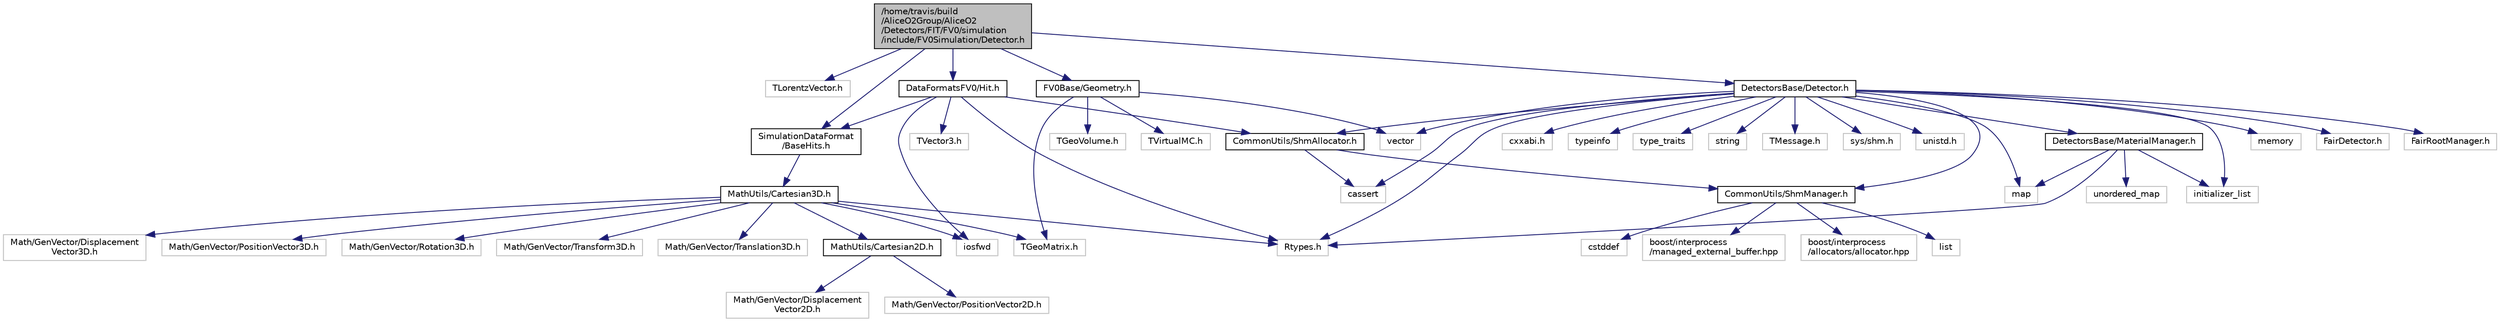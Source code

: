 digraph "/home/travis/build/AliceO2Group/AliceO2/Detectors/FIT/FV0/simulation/include/FV0Simulation/Detector.h"
{
 // INTERACTIVE_SVG=YES
  bgcolor="transparent";
  edge [fontname="Helvetica",fontsize="10",labelfontname="Helvetica",labelfontsize="10"];
  node [fontname="Helvetica",fontsize="10",shape=record];
  Node1 [label="/home/travis/build\l/AliceO2Group/AliceO2\l/Detectors/FIT/FV0/simulation\l/include/FV0Simulation/Detector.h",height=0.2,width=0.4,color="black", fillcolor="grey75", style="filled", fontcolor="black"];
  Node1 -> Node2 [color="midnightblue",fontsize="10",style="solid",fontname="Helvetica"];
  Node2 [label="TLorentzVector.h",height=0.2,width=0.4,color="grey75"];
  Node1 -> Node3 [color="midnightblue",fontsize="10",style="solid",fontname="Helvetica"];
  Node3 [label="DataFormatsFV0/Hit.h",height=0.2,width=0.4,color="black",URL="$d7/dd7/DataFormats_2Detectors_2FIT_2FV0_2include_2DataFormatsFV0_2Hit_8h.html"];
  Node3 -> Node4 [color="midnightblue",fontsize="10",style="solid",fontname="Helvetica"];
  Node4 [label="iosfwd",height=0.2,width=0.4,color="grey75"];
  Node3 -> Node5 [color="midnightblue",fontsize="10",style="solid",fontname="Helvetica"];
  Node5 [label="SimulationDataFormat\l/BaseHits.h",height=0.2,width=0.4,color="black",URL="$d4/d25/BaseHits_8h.html"];
  Node5 -> Node6 [color="midnightblue",fontsize="10",style="solid",fontname="Helvetica"];
  Node6 [label="MathUtils/Cartesian3D.h",height=0.2,width=0.4,color="black",URL="$dd/d76/Cartesian3D_8h.html"];
  Node6 -> Node7 [color="midnightblue",fontsize="10",style="solid",fontname="Helvetica"];
  Node7 [label="Math/GenVector/Displacement\lVector3D.h",height=0.2,width=0.4,color="grey75"];
  Node6 -> Node8 [color="midnightblue",fontsize="10",style="solid",fontname="Helvetica"];
  Node8 [label="Math/GenVector/PositionVector3D.h",height=0.2,width=0.4,color="grey75"];
  Node6 -> Node9 [color="midnightblue",fontsize="10",style="solid",fontname="Helvetica"];
  Node9 [label="Math/GenVector/Rotation3D.h",height=0.2,width=0.4,color="grey75"];
  Node6 -> Node10 [color="midnightblue",fontsize="10",style="solid",fontname="Helvetica"];
  Node10 [label="Math/GenVector/Transform3D.h",height=0.2,width=0.4,color="grey75"];
  Node6 -> Node11 [color="midnightblue",fontsize="10",style="solid",fontname="Helvetica"];
  Node11 [label="Math/GenVector/Translation3D.h",height=0.2,width=0.4,color="grey75"];
  Node6 -> Node12 [color="midnightblue",fontsize="10",style="solid",fontname="Helvetica"];
  Node12 [label="Rtypes.h",height=0.2,width=0.4,color="grey75"];
  Node6 -> Node13 [color="midnightblue",fontsize="10",style="solid",fontname="Helvetica"];
  Node13 [label="TGeoMatrix.h",height=0.2,width=0.4,color="grey75"];
  Node6 -> Node4 [color="midnightblue",fontsize="10",style="solid",fontname="Helvetica"];
  Node6 -> Node14 [color="midnightblue",fontsize="10",style="solid",fontname="Helvetica"];
  Node14 [label="MathUtils/Cartesian2D.h",height=0.2,width=0.4,color="black",URL="$d2/dd0/Cartesian2D_8h.html"];
  Node14 -> Node15 [color="midnightblue",fontsize="10",style="solid",fontname="Helvetica"];
  Node15 [label="Math/GenVector/Displacement\lVector2D.h",height=0.2,width=0.4,color="grey75"];
  Node14 -> Node16 [color="midnightblue",fontsize="10",style="solid",fontname="Helvetica"];
  Node16 [label="Math/GenVector/PositionVector2D.h",height=0.2,width=0.4,color="grey75"];
  Node3 -> Node12 [color="midnightblue",fontsize="10",style="solid",fontname="Helvetica"];
  Node3 -> Node17 [color="midnightblue",fontsize="10",style="solid",fontname="Helvetica"];
  Node17 [label="TVector3.h",height=0.2,width=0.4,color="grey75"];
  Node3 -> Node18 [color="midnightblue",fontsize="10",style="solid",fontname="Helvetica"];
  Node18 [label="CommonUtils/ShmAllocator.h",height=0.2,width=0.4,color="black",URL="$d0/d91/ShmAllocator_8h.html"];
  Node18 -> Node19 [color="midnightblue",fontsize="10",style="solid",fontname="Helvetica"];
  Node19 [label="CommonUtils/ShmManager.h",height=0.2,width=0.4,color="black",URL="$de/d61/ShmManager_8h.html"];
  Node19 -> Node20 [color="midnightblue",fontsize="10",style="solid",fontname="Helvetica"];
  Node20 [label="list",height=0.2,width=0.4,color="grey75"];
  Node19 -> Node21 [color="midnightblue",fontsize="10",style="solid",fontname="Helvetica"];
  Node21 [label="cstddef",height=0.2,width=0.4,color="grey75"];
  Node19 -> Node22 [color="midnightblue",fontsize="10",style="solid",fontname="Helvetica"];
  Node22 [label="boost/interprocess\l/managed_external_buffer.hpp",height=0.2,width=0.4,color="grey75"];
  Node19 -> Node23 [color="midnightblue",fontsize="10",style="solid",fontname="Helvetica"];
  Node23 [label="boost/interprocess\l/allocators/allocator.hpp",height=0.2,width=0.4,color="grey75"];
  Node18 -> Node24 [color="midnightblue",fontsize="10",style="solid",fontname="Helvetica"];
  Node24 [label="cassert",height=0.2,width=0.4,color="grey75"];
  Node1 -> Node25 [color="midnightblue",fontsize="10",style="solid",fontname="Helvetica"];
  Node25 [label="DetectorsBase/Detector.h",height=0.2,width=0.4,color="black",URL="$d1/d3a/Base_2include_2DetectorsBase_2Detector_8h.html"];
  Node25 -> Node26 [color="midnightblue",fontsize="10",style="solid",fontname="Helvetica"];
  Node26 [label="map",height=0.2,width=0.4,color="grey75"];
  Node25 -> Node27 [color="midnightblue",fontsize="10",style="solid",fontname="Helvetica"];
  Node27 [label="vector",height=0.2,width=0.4,color="grey75"];
  Node25 -> Node28 [color="midnightblue",fontsize="10",style="solid",fontname="Helvetica"];
  Node28 [label="initializer_list",height=0.2,width=0.4,color="grey75"];
  Node25 -> Node29 [color="midnightblue",fontsize="10",style="solid",fontname="Helvetica"];
  Node29 [label="memory",height=0.2,width=0.4,color="grey75"];
  Node25 -> Node30 [color="midnightblue",fontsize="10",style="solid",fontname="Helvetica"];
  Node30 [label="FairDetector.h",height=0.2,width=0.4,color="grey75"];
  Node25 -> Node31 [color="midnightblue",fontsize="10",style="solid",fontname="Helvetica"];
  Node31 [label="FairRootManager.h",height=0.2,width=0.4,color="grey75"];
  Node25 -> Node32 [color="midnightblue",fontsize="10",style="solid",fontname="Helvetica"];
  Node32 [label="DetectorsBase/MaterialManager.h",height=0.2,width=0.4,color="black",URL="$d0/d9a/MaterialManager_8h.html"];
  Node32 -> Node12 [color="midnightblue",fontsize="10",style="solid",fontname="Helvetica"];
  Node32 -> Node26 [color="midnightblue",fontsize="10",style="solid",fontname="Helvetica"];
  Node32 -> Node33 [color="midnightblue",fontsize="10",style="solid",fontname="Helvetica"];
  Node33 [label="unordered_map",height=0.2,width=0.4,color="grey75"];
  Node32 -> Node28 [color="midnightblue",fontsize="10",style="solid",fontname="Helvetica"];
  Node25 -> Node12 [color="midnightblue",fontsize="10",style="solid",fontname="Helvetica"];
  Node25 -> Node34 [color="midnightblue",fontsize="10",style="solid",fontname="Helvetica"];
  Node34 [label="cxxabi.h",height=0.2,width=0.4,color="grey75"];
  Node25 -> Node35 [color="midnightblue",fontsize="10",style="solid",fontname="Helvetica"];
  Node35 [label="typeinfo",height=0.2,width=0.4,color="grey75"];
  Node25 -> Node36 [color="midnightblue",fontsize="10",style="solid",fontname="Helvetica"];
  Node36 [label="type_traits",height=0.2,width=0.4,color="grey75"];
  Node25 -> Node37 [color="midnightblue",fontsize="10",style="solid",fontname="Helvetica"];
  Node37 [label="string",height=0.2,width=0.4,color="grey75"];
  Node25 -> Node38 [color="midnightblue",fontsize="10",style="solid",fontname="Helvetica"];
  Node38 [label="TMessage.h",height=0.2,width=0.4,color="grey75"];
  Node25 -> Node19 [color="midnightblue",fontsize="10",style="solid",fontname="Helvetica"];
  Node25 -> Node18 [color="midnightblue",fontsize="10",style="solid",fontname="Helvetica"];
  Node25 -> Node39 [color="midnightblue",fontsize="10",style="solid",fontname="Helvetica"];
  Node39 [label="sys/shm.h",height=0.2,width=0.4,color="grey75"];
  Node25 -> Node40 [color="midnightblue",fontsize="10",style="solid",fontname="Helvetica"];
  Node40 [label="unistd.h",height=0.2,width=0.4,color="grey75"];
  Node25 -> Node24 [color="midnightblue",fontsize="10",style="solid",fontname="Helvetica"];
  Node1 -> Node41 [color="midnightblue",fontsize="10",style="solid",fontname="Helvetica"];
  Node41 [label="FV0Base/Geometry.h",height=0.2,width=0.4,color="black",URL="$d8/de0/FIT_2FV0_2base_2include_2FV0Base_2Geometry_8h.html"];
  Node41 -> Node27 [color="midnightblue",fontsize="10",style="solid",fontname="Helvetica"];
  Node41 -> Node13 [color="midnightblue",fontsize="10",style="solid",fontname="Helvetica"];
  Node41 -> Node42 [color="midnightblue",fontsize="10",style="solid",fontname="Helvetica"];
  Node42 [label="TGeoVolume.h",height=0.2,width=0.4,color="grey75"];
  Node41 -> Node43 [color="midnightblue",fontsize="10",style="solid",fontname="Helvetica"];
  Node43 [label="TVirtualMC.h",height=0.2,width=0.4,color="grey75"];
  Node1 -> Node5 [color="midnightblue",fontsize="10",style="solid",fontname="Helvetica"];
}
